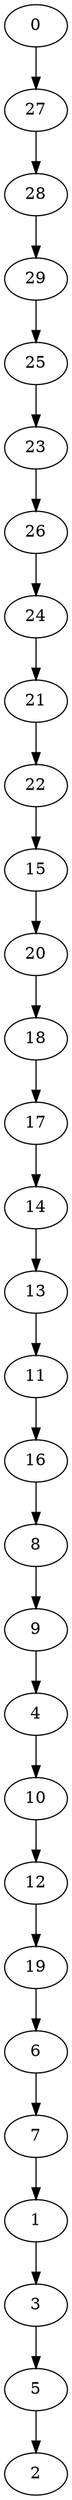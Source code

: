 digraph {
	0 [label=0]
	27 [label=27]
	28 [label=28]
	29 [label=29]
	25 [label=25]
	23 [label=23]
	26 [label=26]
	24 [label=24]
	21 [label=21]
	22 [label=22]
	15 [label=15]
	20 [label=20]
	18 [label=18]
	17 [label=17]
	14 [label=14]
	13 [label=13]
	11 [label=11]
	16 [label=16]
	8 [label=8]
	9 [label=9]
	4 [label=4]
	10 [label=10]
	12 [label=12]
	19 [label=19]
	6 [label=6]
	7 [label=7]
	1 [label=1]
	3 [label=3]
	5 [label=5]
	2 [label=2]
	0 -> 27
	27 -> 28
	28 -> 29
	29 -> 25
	25 -> 23
	23 -> 26
	26 -> 24
	24 -> 21
	21 -> 22
	22 -> 15
	15 -> 20
	20 -> 18
	18 -> 17
	17 -> 14
	14 -> 13
	13 -> 11
	11 -> 16
	16 -> 8
	8 -> 9
	9 -> 4
	4 -> 10
	10 -> 12
	12 -> 19
	19 -> 6
	6 -> 7
	7 -> 1
	1 -> 3
	3 -> 5
	5 -> 2
}
